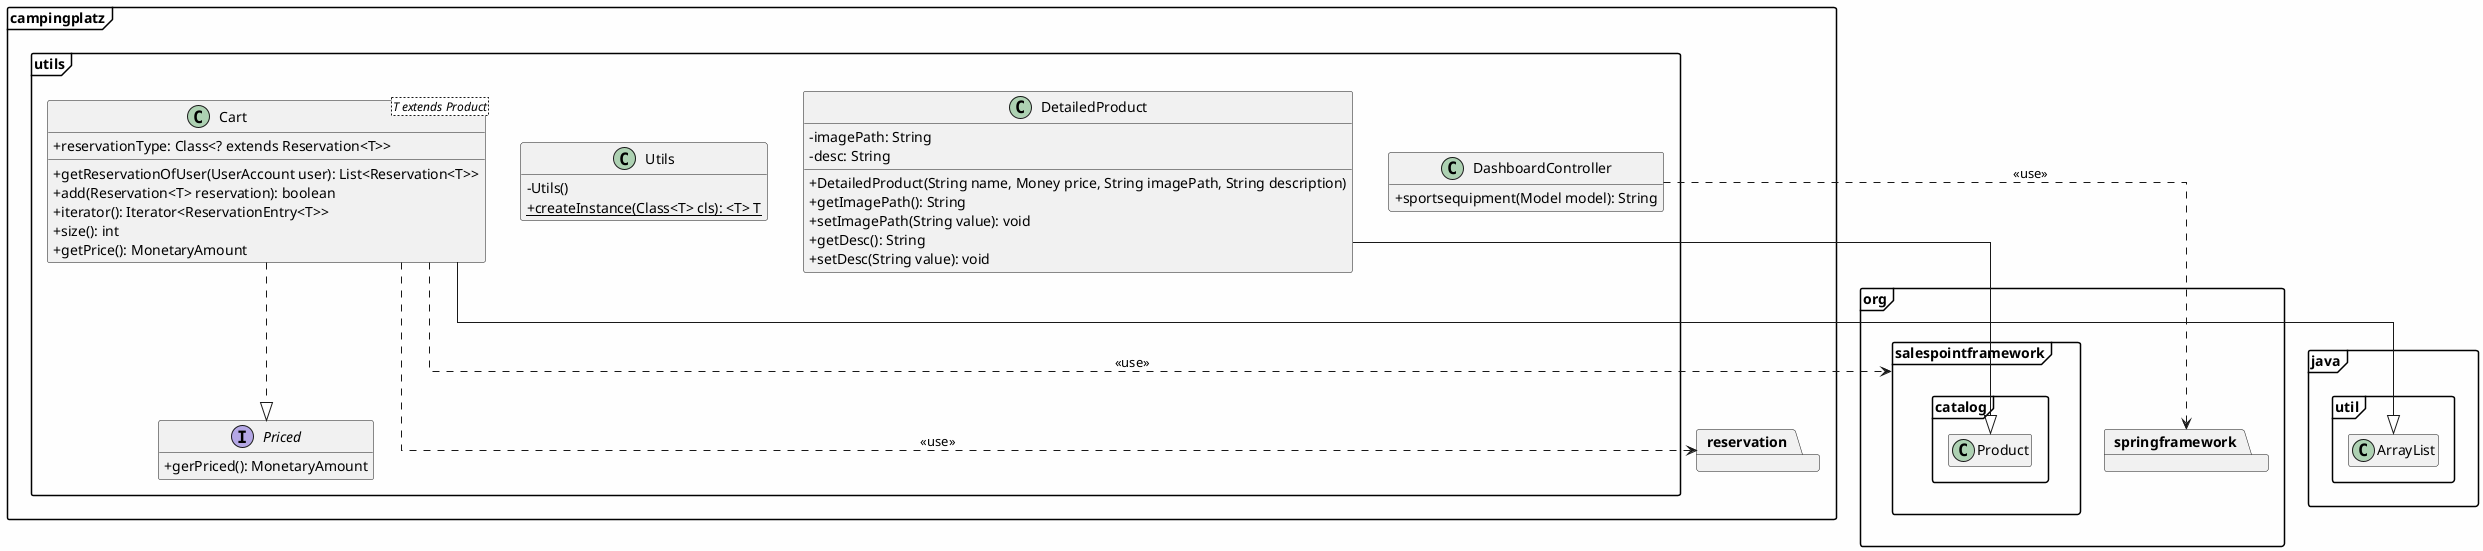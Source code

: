 @startuml
hide empty fields
hide empty methods
skinparam classAttributeIconSize 0
skinparam linetype ortho
skinparam BackgroundColor #FEFEFE
allowmixing
skinparam packageStyle Frame

package campingplatz{
    package reservation
}


package org{
    package springframework
    package salespointframework{
    class catalog.Product
    }
}

package campingplatz.utils {
    class DetailedProduct{
    -imagePath: String
    -desc: String
    +DetailedProduct(String name, Money price, String imagePath, String description)
    +getImagePath(): String
    +setImagePath(String value): void
    +getDesc(): String
    +setDesc(String value): void
    }
    class Cart<T extends Product>{
    +reservationType: Class<? extends Reservation<T>>
    +getReservationOfUser(UserAccount user): List<Reservation<T>>
    +add(Reservation<T> reservation): boolean
    +iterator(): Iterator<ReservationEntry<T>>
    +size(): int
    +getPrice(): MonetaryAmount
    }
    interface Priced{
    +gerPriced(): MonetaryAmount
    }
    class Utils{
    -Utils()
    +{static} createInstance(Class<T> cls): <T> T
    }
    class DashboardController{
    +sportsequipment(Model model): String
    }

}

Cart --|> java.util.ArrayList
Cart ..|> Priced
Cart ..> salespointframework: <<use>>
Cart ..> reservation: <<use>>

DashboardController ..> springframework: <<use>>

DetailedProduct --|> Product

@enduml